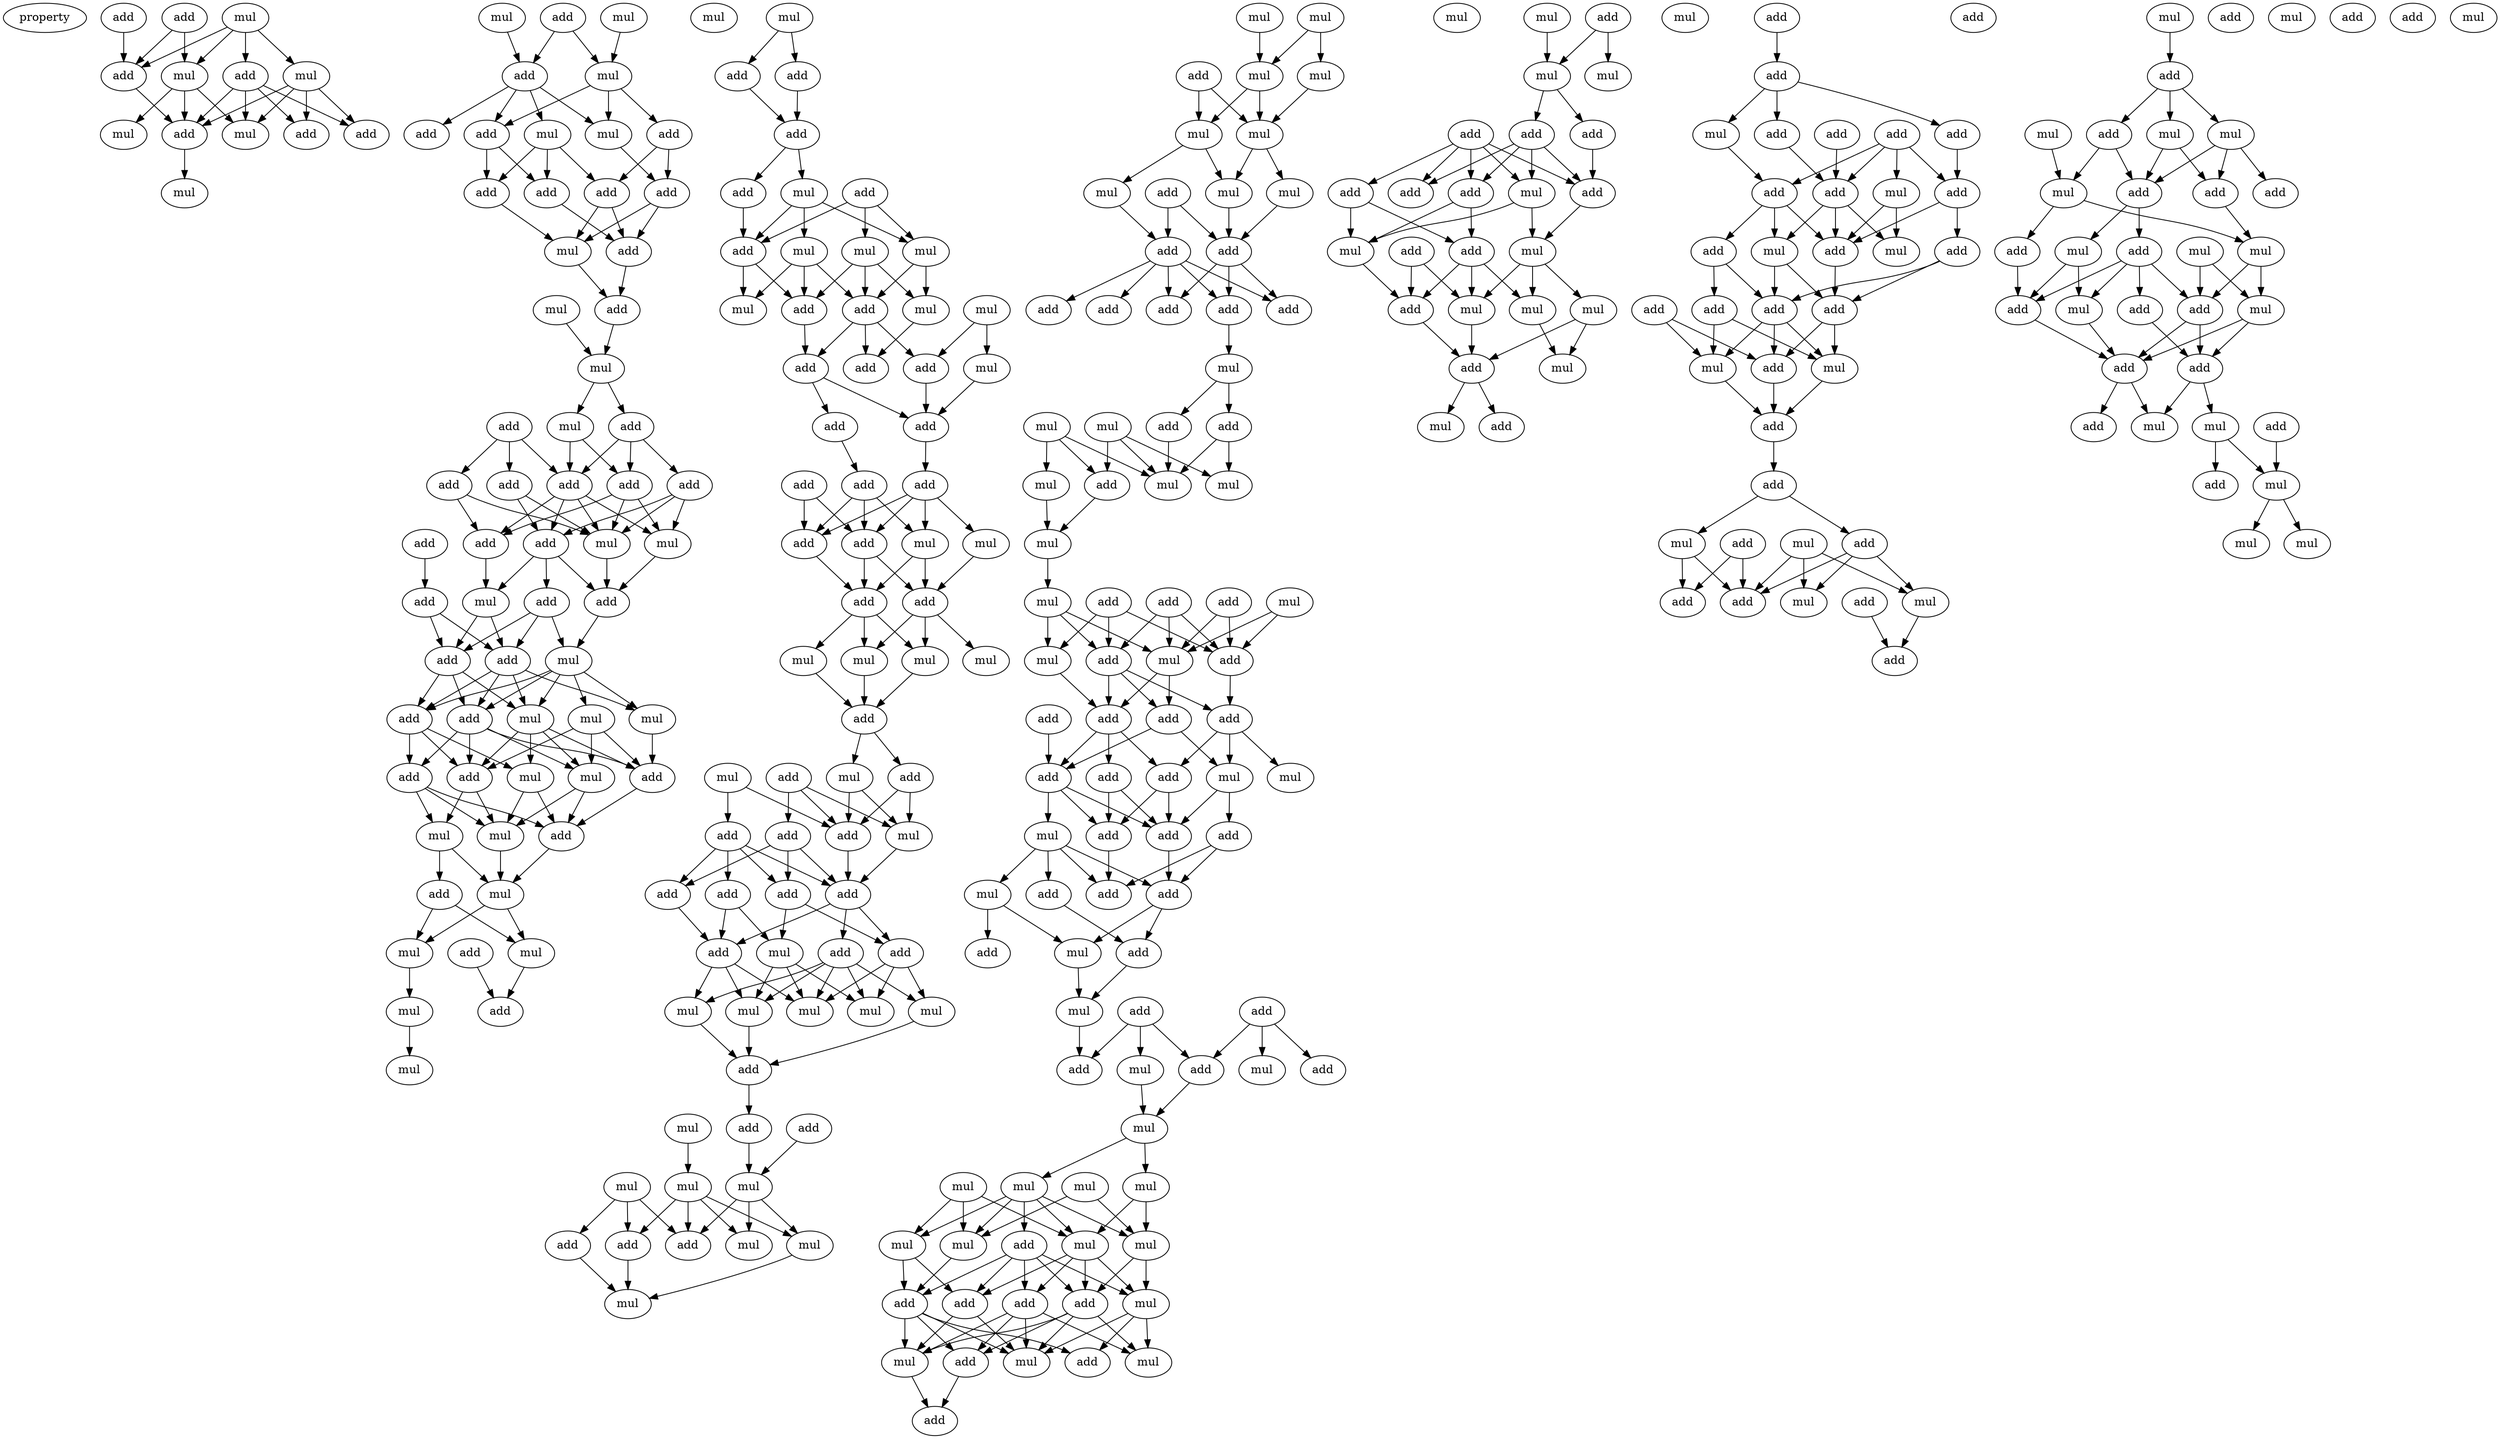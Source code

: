 digraph {
    node [fontcolor=black]
    property [mul=2,lf=1.5]
    0 [ label = add ];
    1 [ label = add ];
    2 [ label = mul ];
    3 [ label = mul ];
    4 [ label = add ];
    5 [ label = add ];
    6 [ label = mul ];
    7 [ label = add ];
    8 [ label = add ];
    9 [ label = mul ];
    10 [ label = add ];
    11 [ label = mul ];
    12 [ label = mul ];
    13 [ label = mul ];
    14 [ label = mul ];
    15 [ label = add ];
    16 [ label = mul ];
    17 [ label = add ];
    18 [ label = mul ];
    19 [ label = add ];
    20 [ label = add ];
    21 [ label = add ];
    22 [ label = mul ];
    23 [ label = mul ];
    24 [ label = add ];
    25 [ label = add ];
    26 [ label = add ];
    27 [ label = add ];
    28 [ label = mul ];
    29 [ label = add ];
    30 [ label = mul ];
    31 [ label = add ];
    32 [ label = mul ];
    33 [ label = mul ];
    34 [ label = add ];
    35 [ label = add ];
    36 [ label = add ];
    37 [ label = add ];
    38 [ label = add ];
    39 [ label = add ];
    40 [ label = add ];
    41 [ label = add ];
    42 [ label = add ];
    43 [ label = mul ];
    44 [ label = mul ];
    45 [ label = add ];
    46 [ label = mul ];
    47 [ label = add ];
    48 [ label = add ];
    49 [ label = add ];
    50 [ label = add ];
    51 [ label = add ];
    52 [ label = mul ];
    53 [ label = add ];
    54 [ label = add ];
    55 [ label = mul ];
    56 [ label = mul ];
    57 [ label = mul ];
    58 [ label = add ];
    59 [ label = add ];
    60 [ label = add ];
    61 [ label = mul ];
    62 [ label = mul ];
    63 [ label = add ];
    64 [ label = mul ];
    65 [ label = mul ];
    66 [ label = add ];
    67 [ label = mul ];
    68 [ label = mul ];
    69 [ label = mul ];
    70 [ label = add ];
    71 [ label = mul ];
    72 [ label = mul ];
    73 [ label = add ];
    74 [ label = add ];
    75 [ label = add ];
    76 [ label = mul ];
    77 [ label = add ];
    78 [ label = add ];
    79 [ label = mul ];
    80 [ label = add ];
    81 [ label = mul ];
    82 [ label = mul ];
    83 [ label = add ];
    84 [ label = mul ];
    85 [ label = mul ];
    86 [ label = mul ];
    87 [ label = add ];
    88 [ label = mul ];
    89 [ label = add ];
    90 [ label = mul ];
    91 [ label = add ];
    92 [ label = add ];
    93 [ label = add ];
    94 [ label = add ];
    95 [ label = add ];
    96 [ label = add ];
    97 [ label = add ];
    98 [ label = add ];
    99 [ label = add ];
    100 [ label = add ];
    101 [ label = mul ];
    102 [ label = mul ];
    103 [ label = add ];
    104 [ label = add ];
    105 [ label = mul ];
    106 [ label = mul ];
    107 [ label = mul ];
    108 [ label = mul ];
    109 [ label = add ];
    110 [ label = mul ];
    111 [ label = add ];
    112 [ label = mul ];
    113 [ label = add ];
    114 [ label = add ];
    115 [ label = mul ];
    116 [ label = add ];
    117 [ label = add ];
    118 [ label = add ];
    119 [ label = add ];
    120 [ label = add ];
    121 [ label = add ];
    122 [ label = add ];
    123 [ label = add ];
    124 [ label = mul ];
    125 [ label = add ];
    126 [ label = mul ];
    127 [ label = mul ];
    128 [ label = mul ];
    129 [ label = mul ];
    130 [ label = mul ];
    131 [ label = add ];
    132 [ label = add ];
    133 [ label = mul ];
    134 [ label = add ];
    135 [ label = mul ];
    136 [ label = mul ];
    137 [ label = mul ];
    138 [ label = mul ];
    139 [ label = mul ];
    140 [ label = add ];
    141 [ label = add ];
    142 [ label = add ];
    143 [ label = mul ];
    144 [ label = mul ];
    145 [ label = mul ];
    146 [ label = mul ];
    147 [ label = add ];
    148 [ label = mul ];
    149 [ label = mul ];
    150 [ label = mul ];
    151 [ label = mul ];
    152 [ label = mul ];
    153 [ label = add ];
    154 [ label = mul ];
    155 [ label = mul ];
    156 [ label = add ];
    157 [ label = add ];
    158 [ label = add ];
    159 [ label = add ];
    160 [ label = add ];
    161 [ label = add ];
    162 [ label = add ];
    163 [ label = mul ];
    164 [ label = mul ];
    165 [ label = mul ];
    166 [ label = add ];
    167 [ label = add ];
    168 [ label = mul ];
    169 [ label = mul ];
    170 [ label = mul ];
    171 [ label = add ];
    172 [ label = mul ];
    173 [ label = mul ];
    174 [ label = mul ];
    175 [ label = add ];
    176 [ label = add ];
    177 [ label = add ];
    178 [ label = mul ];
    179 [ label = add ];
    180 [ label = mul ];
    181 [ label = add ];
    182 [ label = add ];
    183 [ label = add ];
    184 [ label = add ];
    185 [ label = add ];
    186 [ label = add ];
    187 [ label = add ];
    188 [ label = mul ];
    189 [ label = mul ];
    190 [ label = add ];
    191 [ label = add ];
    192 [ label = add ];
    193 [ label = mul ];
    194 [ label = add ];
    195 [ label = mul ];
    196 [ label = add ];
    197 [ label = add ];
    198 [ label = add ];
    199 [ label = add ];
    200 [ label = add ];
    201 [ label = mul ];
    202 [ label = add ];
    203 [ label = add ];
    204 [ label = mul ];
    205 [ label = mul ];
    206 [ label = add ];
    207 [ label = add ];
    208 [ label = add ];
    209 [ label = mul ];
    210 [ label = mul ];
    211 [ label = mul ];
    212 [ label = mul ];
    213 [ label = mul ];
    214 [ label = mul ];
    215 [ label = mul ];
    216 [ label = mul ];
    217 [ label = mul ];
    218 [ label = mul ];
    219 [ label = add ];
    220 [ label = add ];
    221 [ label = add ];
    222 [ label = mul ];
    223 [ label = add ];
    224 [ label = add ];
    225 [ label = add ];
    226 [ label = mul ];
    227 [ label = add ];
    228 [ label = mul ];
    229 [ label = mul ];
    230 [ label = add ];
    231 [ label = mul ];
    232 [ label = add ];
    233 [ label = mul ];
    234 [ label = mul ];
    235 [ label = mul ];
    236 [ label = add ];
    237 [ label = add ];
    238 [ label = add ];
    239 [ label = add ];
    240 [ label = add ];
    241 [ label = add ];
    242 [ label = mul ];
    243 [ label = add ];
    244 [ label = mul ];
    245 [ label = mul ];
    246 [ label = add ];
    247 [ label = add ];
    248 [ label = add ];
    249 [ label = mul ];
    250 [ label = mul ];
    251 [ label = mul ];
    252 [ label = mul ];
    253 [ label = add ];
    254 [ label = add ];
    255 [ label = add ];
    256 [ label = mul ];
    257 [ label = add ];
    258 [ label = add ];
    259 [ label = add ];
    260 [ label = add ];
    261 [ label = mul ];
    262 [ label = add ];
    263 [ label = add ];
    264 [ label = add ];
    265 [ label = add ];
    266 [ label = add ];
    267 [ label = mul ];
    268 [ label = add ];
    269 [ label = mul ];
    270 [ label = add ];
    271 [ label = add ];
    272 [ label = mul ];
    273 [ label = add ];
    274 [ label = add ];
    275 [ label = add ];
    276 [ label = add ];
    277 [ label = mul ];
    278 [ label = add ];
    279 [ label = mul ];
    280 [ label = add ];
    281 [ label = add ];
    282 [ label = mul ];
    283 [ label = mul ];
    284 [ label = add ];
    285 [ label = add ];
    286 [ label = add ];
    287 [ label = mul ];
    288 [ label = add ];
    289 [ label = add ];
    290 [ label = mul ];
    291 [ label = add ];
    292 [ label = mul ];
    293 [ label = add ];
    294 [ label = add ];
    295 [ label = mul ];
    296 [ label = mul ];
    297 [ label = mul ];
    298 [ label = mul ];
    299 [ label = add ];
    300 [ label = mul ];
    301 [ label = add ];
    302 [ label = add ];
    303 [ label = add ];
    304 [ label = mul ];
    305 [ label = add ];
    306 [ label = mul ];
    307 [ label = add ];
    308 [ label = mul ];
    309 [ label = add ];
    310 [ label = add ];
    311 [ label = mul ];
    312 [ label = add ];
    313 [ label = mul ];
    314 [ label = add ];
    315 [ label = add ];
    316 [ label = add ];
    317 [ label = add ];
    318 [ label = mul ];
    319 [ label = add ];
    320 [ label = mul ];
    321 [ label = add ];
    322 [ label = mul ];
    323 [ label = mul ];
    324 [ label = mul ];
    325 [ label = add ];
    326 [ label = mul ];
    0 -> 3 [ name = 0 ];
    0 -> 4 [ name = 1 ];
    1 -> 4 [ name = 2 ];
    2 -> 3 [ name = 3 ];
    2 -> 4 [ name = 4 ];
    2 -> 5 [ name = 5 ];
    2 -> 6 [ name = 6 ];
    3 -> 8 [ name = 7 ];
    3 -> 9 [ name = 8 ];
    3 -> 11 [ name = 9 ];
    4 -> 8 [ name = 10 ];
    5 -> 7 [ name = 11 ];
    5 -> 8 [ name = 12 ];
    5 -> 10 [ name = 13 ];
    5 -> 11 [ name = 14 ];
    6 -> 7 [ name = 15 ];
    6 -> 8 [ name = 16 ];
    6 -> 10 [ name = 17 ];
    6 -> 11 [ name = 18 ];
    8 -> 12 [ name = 19 ];
    13 -> 17 [ name = 20 ];
    15 -> 17 [ name = 21 ];
    15 -> 18 [ name = 22 ];
    16 -> 18 [ name = 23 ];
    17 -> 19 [ name = 24 ];
    17 -> 21 [ name = 25 ];
    17 -> 22 [ name = 26 ];
    17 -> 23 [ name = 27 ];
    18 -> 19 [ name = 28 ];
    18 -> 20 [ name = 29 ];
    18 -> 22 [ name = 30 ];
    19 -> 24 [ name = 31 ];
    19 -> 27 [ name = 32 ];
    20 -> 25 [ name = 33 ];
    20 -> 26 [ name = 34 ];
    22 -> 26 [ name = 35 ];
    23 -> 24 [ name = 36 ];
    23 -> 25 [ name = 37 ];
    23 -> 27 [ name = 38 ];
    24 -> 28 [ name = 39 ];
    25 -> 28 [ name = 40 ];
    25 -> 29 [ name = 41 ];
    26 -> 28 [ name = 42 ];
    26 -> 29 [ name = 43 ];
    27 -> 29 [ name = 44 ];
    28 -> 31 [ name = 45 ];
    29 -> 31 [ name = 46 ];
    30 -> 32 [ name = 47 ];
    31 -> 32 [ name = 48 ];
    32 -> 33 [ name = 49 ];
    32 -> 34 [ name = 50 ];
    33 -> 37 [ name = 51 ];
    33 -> 39 [ name = 52 ];
    34 -> 36 [ name = 53 ];
    34 -> 37 [ name = 54 ];
    34 -> 39 [ name = 55 ];
    35 -> 37 [ name = 56 ];
    35 -> 38 [ name = 57 ];
    35 -> 40 [ name = 58 ];
    36 -> 42 [ name = 59 ];
    36 -> 43 [ name = 60 ];
    36 -> 44 [ name = 61 ];
    37 -> 42 [ name = 62 ];
    37 -> 43 [ name = 63 ];
    37 -> 44 [ name = 64 ];
    37 -> 45 [ name = 65 ];
    38 -> 44 [ name = 66 ];
    38 -> 45 [ name = 67 ];
    39 -> 43 [ name = 68 ];
    39 -> 44 [ name = 69 ];
    39 -> 45 [ name = 70 ];
    40 -> 42 [ name = 71 ];
    40 -> 44 [ name = 72 ];
    41 -> 47 [ name = 73 ];
    42 -> 46 [ name = 74 ];
    42 -> 48 [ name = 75 ];
    42 -> 49 [ name = 76 ];
    43 -> 48 [ name = 77 ];
    44 -> 48 [ name = 78 ];
    45 -> 46 [ name = 79 ];
    46 -> 50 [ name = 80 ];
    46 -> 51 [ name = 81 ];
    47 -> 50 [ name = 82 ];
    47 -> 51 [ name = 83 ];
    48 -> 52 [ name = 84 ];
    49 -> 50 [ name = 85 ];
    49 -> 51 [ name = 86 ];
    49 -> 52 [ name = 87 ];
    50 -> 53 [ name = 88 ];
    50 -> 54 [ name = 89 ];
    50 -> 56 [ name = 90 ];
    50 -> 57 [ name = 91 ];
    51 -> 53 [ name = 92 ];
    51 -> 54 [ name = 93 ];
    51 -> 57 [ name = 94 ];
    52 -> 53 [ name = 95 ];
    52 -> 54 [ name = 96 ];
    52 -> 55 [ name = 97 ];
    52 -> 56 [ name = 98 ];
    52 -> 57 [ name = 99 ];
    53 -> 58 [ name = 100 ];
    53 -> 59 [ name = 101 ];
    53 -> 61 [ name = 102 ];
    54 -> 58 [ name = 103 ];
    54 -> 59 [ name = 104 ];
    54 -> 60 [ name = 105 ];
    54 -> 62 [ name = 106 ];
    55 -> 58 [ name = 107 ];
    55 -> 60 [ name = 108 ];
    55 -> 62 [ name = 109 ];
    56 -> 60 [ name = 110 ];
    57 -> 58 [ name = 111 ];
    57 -> 60 [ name = 112 ];
    57 -> 61 [ name = 113 ];
    57 -> 62 [ name = 114 ];
    58 -> 64 [ name = 115 ];
    58 -> 65 [ name = 116 ];
    59 -> 63 [ name = 117 ];
    59 -> 64 [ name = 118 ];
    59 -> 65 [ name = 119 ];
    60 -> 63 [ name = 120 ];
    61 -> 63 [ name = 121 ];
    61 -> 65 [ name = 122 ];
    62 -> 63 [ name = 123 ];
    62 -> 65 [ name = 124 ];
    63 -> 67 [ name = 125 ];
    64 -> 66 [ name = 126 ];
    64 -> 67 [ name = 127 ];
    65 -> 67 [ name = 128 ];
    66 -> 68 [ name = 129 ];
    66 -> 69 [ name = 130 ];
    67 -> 68 [ name = 131 ];
    67 -> 69 [ name = 132 ];
    68 -> 71 [ name = 133 ];
    69 -> 73 [ name = 134 ];
    70 -> 73 [ name = 135 ];
    71 -> 76 [ name = 136 ];
    72 -> 74 [ name = 137 ];
    72 -> 75 [ name = 138 ];
    74 -> 77 [ name = 139 ];
    75 -> 77 [ name = 140 ];
    77 -> 79 [ name = 141 ];
    77 -> 80 [ name = 142 ];
    78 -> 82 [ name = 143 ];
    78 -> 83 [ name = 144 ];
    78 -> 84 [ name = 145 ];
    79 -> 81 [ name = 146 ];
    79 -> 83 [ name = 147 ];
    79 -> 84 [ name = 148 ];
    80 -> 83 [ name = 149 ];
    81 -> 86 [ name = 150 ];
    81 -> 87 [ name = 151 ];
    81 -> 89 [ name = 152 ];
    82 -> 87 [ name = 153 ];
    82 -> 88 [ name = 154 ];
    82 -> 89 [ name = 155 ];
    83 -> 86 [ name = 156 ];
    83 -> 89 [ name = 157 ];
    84 -> 87 [ name = 158 ];
    84 -> 88 [ name = 159 ];
    85 -> 90 [ name = 160 ];
    85 -> 93 [ name = 161 ];
    87 -> 91 [ name = 162 ];
    87 -> 92 [ name = 163 ];
    87 -> 93 [ name = 164 ];
    88 -> 91 [ name = 165 ];
    89 -> 92 [ name = 166 ];
    90 -> 94 [ name = 167 ];
    92 -> 94 [ name = 168 ];
    92 -> 95 [ name = 169 ];
    93 -> 94 [ name = 170 ];
    94 -> 98 [ name = 171 ];
    95 -> 97 [ name = 172 ];
    96 -> 99 [ name = 173 ];
    96 -> 100 [ name = 174 ];
    97 -> 99 [ name = 175 ];
    97 -> 100 [ name = 176 ];
    97 -> 102 [ name = 177 ];
    98 -> 99 [ name = 178 ];
    98 -> 100 [ name = 179 ];
    98 -> 101 [ name = 180 ];
    98 -> 102 [ name = 181 ];
    99 -> 103 [ name = 182 ];
    99 -> 104 [ name = 183 ];
    100 -> 104 [ name = 184 ];
    101 -> 103 [ name = 185 ];
    102 -> 103 [ name = 186 ];
    102 -> 104 [ name = 187 ];
    103 -> 105 [ name = 188 ];
    103 -> 107 [ name = 189 ];
    103 -> 108 [ name = 190 ];
    104 -> 106 [ name = 191 ];
    104 -> 107 [ name = 192 ];
    104 -> 108 [ name = 193 ];
    106 -> 109 [ name = 194 ];
    107 -> 109 [ name = 195 ];
    108 -> 109 [ name = 196 ];
    109 -> 110 [ name = 197 ];
    109 -> 113 [ name = 198 ];
    110 -> 115 [ name = 199 ];
    110 -> 116 [ name = 200 ];
    111 -> 114 [ name = 201 ];
    111 -> 115 [ name = 202 ];
    111 -> 116 [ name = 203 ];
    112 -> 116 [ name = 204 ];
    112 -> 117 [ name = 205 ];
    113 -> 115 [ name = 206 ];
    113 -> 116 [ name = 207 ];
    114 -> 118 [ name = 208 ];
    114 -> 119 [ name = 209 ];
    114 -> 121 [ name = 210 ];
    115 -> 119 [ name = 211 ];
    116 -> 119 [ name = 212 ];
    117 -> 118 [ name = 213 ];
    117 -> 119 [ name = 214 ];
    117 -> 120 [ name = 215 ];
    117 -> 121 [ name = 216 ];
    118 -> 122 [ name = 217 ];
    119 -> 122 [ name = 218 ];
    119 -> 123 [ name = 219 ];
    119 -> 125 [ name = 220 ];
    120 -> 122 [ name = 221 ];
    120 -> 124 [ name = 222 ];
    121 -> 124 [ name = 223 ];
    121 -> 125 [ name = 224 ];
    122 -> 126 [ name = 225 ];
    122 -> 127 [ name = 226 ];
    122 -> 128 [ name = 227 ];
    123 -> 126 [ name = 228 ];
    123 -> 127 [ name = 229 ];
    123 -> 128 [ name = 230 ];
    123 -> 129 [ name = 231 ];
    123 -> 130 [ name = 232 ];
    124 -> 126 [ name = 233 ];
    124 -> 128 [ name = 234 ];
    124 -> 130 [ name = 235 ];
    125 -> 128 [ name = 236 ];
    125 -> 129 [ name = 237 ];
    125 -> 130 [ name = 238 ];
    126 -> 131 [ name = 239 ];
    127 -> 131 [ name = 240 ];
    129 -> 131 [ name = 241 ];
    131 -> 132 [ name = 242 ];
    132 -> 137 [ name = 243 ];
    133 -> 136 [ name = 244 ];
    134 -> 137 [ name = 245 ];
    135 -> 140 [ name = 246 ];
    135 -> 141 [ name = 247 ];
    135 -> 142 [ name = 248 ];
    136 -> 138 [ name = 249 ];
    136 -> 139 [ name = 250 ];
    136 -> 140 [ name = 251 ];
    136 -> 142 [ name = 252 ];
    137 -> 138 [ name = 253 ];
    137 -> 139 [ name = 254 ];
    137 -> 140 [ name = 255 ];
    138 -> 143 [ name = 256 ];
    141 -> 143 [ name = 257 ];
    142 -> 143 [ name = 258 ];
    144 -> 146 [ name = 259 ];
    144 -> 149 [ name = 260 ];
    145 -> 149 [ name = 261 ];
    146 -> 151 [ name = 262 ];
    147 -> 150 [ name = 263 ];
    147 -> 151 [ name = 264 ];
    149 -> 150 [ name = 265 ];
    149 -> 151 [ name = 266 ];
    150 -> 152 [ name = 267 ];
    150 -> 154 [ name = 268 ];
    151 -> 152 [ name = 269 ];
    151 -> 155 [ name = 270 ];
    152 -> 157 [ name = 271 ];
    153 -> 156 [ name = 272 ];
    153 -> 157 [ name = 273 ];
    154 -> 156 [ name = 274 ];
    155 -> 157 [ name = 275 ];
    156 -> 158 [ name = 276 ];
    156 -> 159 [ name = 277 ];
    156 -> 160 [ name = 278 ];
    156 -> 161 [ name = 279 ];
    156 -> 162 [ name = 280 ];
    157 -> 158 [ name = 281 ];
    157 -> 160 [ name = 282 ];
    157 -> 161 [ name = 283 ];
    158 -> 163 [ name = 284 ];
    163 -> 166 [ name = 285 ];
    163 -> 167 [ name = 286 ];
    164 -> 169 [ name = 287 ];
    164 -> 170 [ name = 288 ];
    164 -> 171 [ name = 289 ];
    165 -> 168 [ name = 290 ];
    165 -> 169 [ name = 291 ];
    165 -> 171 [ name = 292 ];
    166 -> 169 [ name = 293 ];
    167 -> 168 [ name = 294 ];
    167 -> 169 [ name = 295 ];
    170 -> 172 [ name = 296 ];
    171 -> 172 [ name = 297 ];
    172 -> 174 [ name = 298 ];
    173 -> 180 [ name = 299 ];
    173 -> 181 [ name = 300 ];
    174 -> 178 [ name = 301 ];
    174 -> 179 [ name = 302 ];
    174 -> 180 [ name = 303 ];
    175 -> 178 [ name = 304 ];
    175 -> 179 [ name = 305 ];
    175 -> 181 [ name = 306 ];
    176 -> 180 [ name = 307 ];
    176 -> 181 [ name = 308 ];
    177 -> 179 [ name = 309 ];
    177 -> 180 [ name = 310 ];
    177 -> 181 [ name = 311 ];
    178 -> 184 [ name = 312 ];
    179 -> 183 [ name = 313 ];
    179 -> 184 [ name = 314 ];
    179 -> 185 [ name = 315 ];
    180 -> 184 [ name = 316 ];
    180 -> 185 [ name = 317 ];
    181 -> 183 [ name = 318 ];
    182 -> 190 [ name = 319 ];
    183 -> 187 [ name = 320 ];
    183 -> 188 [ name = 321 ];
    183 -> 189 [ name = 322 ];
    184 -> 186 [ name = 323 ];
    184 -> 187 [ name = 324 ];
    184 -> 190 [ name = 325 ];
    185 -> 188 [ name = 326 ];
    185 -> 190 [ name = 327 ];
    186 -> 192 [ name = 328 ];
    186 -> 194 [ name = 329 ];
    187 -> 192 [ name = 330 ];
    187 -> 194 [ name = 331 ];
    188 -> 191 [ name = 332 ];
    188 -> 192 [ name = 333 ];
    190 -> 192 [ name = 334 ];
    190 -> 193 [ name = 335 ];
    190 -> 194 [ name = 336 ];
    191 -> 197 [ name = 337 ];
    191 -> 198 [ name = 338 ];
    192 -> 197 [ name = 339 ];
    193 -> 195 [ name = 340 ];
    193 -> 196 [ name = 341 ];
    193 -> 197 [ name = 342 ];
    193 -> 198 [ name = 343 ];
    194 -> 198 [ name = 344 ];
    195 -> 199 [ name = 345 ];
    195 -> 201 [ name = 346 ];
    196 -> 200 [ name = 347 ];
    197 -> 200 [ name = 348 ];
    197 -> 201 [ name = 349 ];
    200 -> 204 [ name = 350 ];
    201 -> 204 [ name = 351 ];
    202 -> 205 [ name = 352 ];
    202 -> 206 [ name = 353 ];
    202 -> 208 [ name = 354 ];
    203 -> 206 [ name = 355 ];
    203 -> 207 [ name = 356 ];
    203 -> 209 [ name = 357 ];
    204 -> 208 [ name = 358 ];
    205 -> 210 [ name = 359 ];
    206 -> 210 [ name = 360 ];
    210 -> 212 [ name = 361 ];
    210 -> 213 [ name = 362 ];
    211 -> 215 [ name = 363 ];
    211 -> 217 [ name = 364 ];
    212 -> 215 [ name = 365 ];
    212 -> 218 [ name = 366 ];
    213 -> 215 [ name = 367 ];
    213 -> 216 [ name = 368 ];
    213 -> 217 [ name = 369 ];
    213 -> 218 [ name = 370 ];
    213 -> 219 [ name = 371 ];
    214 -> 216 [ name = 372 ];
    214 -> 217 [ name = 373 ];
    214 -> 218 [ name = 374 ];
    215 -> 222 [ name = 375 ];
    215 -> 224 [ name = 376 ];
    216 -> 220 [ name = 377 ];
    216 -> 221 [ name = 378 ];
    217 -> 221 [ name = 379 ];
    218 -> 220 [ name = 380 ];
    218 -> 222 [ name = 381 ];
    218 -> 223 [ name = 382 ];
    218 -> 224 [ name = 383 ];
    219 -> 220 [ name = 384 ];
    219 -> 221 [ name = 385 ];
    219 -> 222 [ name = 386 ];
    219 -> 223 [ name = 387 ];
    219 -> 224 [ name = 388 ];
    220 -> 226 [ name = 389 ];
    220 -> 229 [ name = 390 ];
    221 -> 225 [ name = 391 ];
    221 -> 226 [ name = 392 ];
    221 -> 227 [ name = 393 ];
    221 -> 229 [ name = 394 ];
    222 -> 226 [ name = 395 ];
    222 -> 227 [ name = 396 ];
    222 -> 228 [ name = 397 ];
    223 -> 225 [ name = 398 ];
    223 -> 226 [ name = 399 ];
    223 -> 228 [ name = 400 ];
    223 -> 229 [ name = 401 ];
    224 -> 225 [ name = 402 ];
    224 -> 226 [ name = 403 ];
    224 -> 228 [ name = 404 ];
    224 -> 229 [ name = 405 ];
    225 -> 230 [ name = 406 ];
    229 -> 230 [ name = 407 ];
    231 -> 234 [ name = 408 ];
    232 -> 234 [ name = 409 ];
    232 -> 235 [ name = 410 ];
    234 -> 236 [ name = 411 ];
    234 -> 237 [ name = 412 ];
    236 -> 240 [ name = 413 ];
    237 -> 239 [ name = 414 ];
    237 -> 240 [ name = 415 ];
    237 -> 242 [ name = 416 ];
    237 -> 243 [ name = 417 ];
    238 -> 239 [ name = 418 ];
    238 -> 240 [ name = 419 ];
    238 -> 241 [ name = 420 ];
    238 -> 242 [ name = 421 ];
    238 -> 243 [ name = 422 ];
    239 -> 245 [ name = 423 ];
    239 -> 246 [ name = 424 ];
    240 -> 244 [ name = 425 ];
    241 -> 245 [ name = 426 ];
    241 -> 246 [ name = 427 ];
    242 -> 244 [ name = 428 ];
    242 -> 245 [ name = 429 ];
    244 -> 249 [ name = 430 ];
    244 -> 250 [ name = 431 ];
    244 -> 251 [ name = 432 ];
    245 -> 248 [ name = 433 ];
    246 -> 248 [ name = 434 ];
    246 -> 250 [ name = 435 ];
    246 -> 251 [ name = 436 ];
    247 -> 248 [ name = 437 ];
    247 -> 250 [ name = 438 ];
    248 -> 253 [ name = 439 ];
    249 -> 252 [ name = 440 ];
    249 -> 253 [ name = 441 ];
    250 -> 253 [ name = 442 ];
    251 -> 252 [ name = 443 ];
    253 -> 256 [ name = 444 ];
    253 -> 257 [ name = 445 ];
    254 -> 258 [ name = 446 ];
    258 -> 259 [ name = 447 ];
    258 -> 260 [ name = 448 ];
    258 -> 261 [ name = 449 ];
    259 -> 265 [ name = 450 ];
    260 -> 266 [ name = 451 ];
    261 -> 264 [ name = 452 ];
    262 -> 264 [ name = 453 ];
    262 -> 265 [ name = 454 ];
    262 -> 266 [ name = 455 ];
    262 -> 267 [ name = 456 ];
    263 -> 266 [ name = 457 ];
    264 -> 268 [ name = 458 ];
    264 -> 271 [ name = 459 ];
    264 -> 272 [ name = 460 ];
    265 -> 268 [ name = 461 ];
    265 -> 270 [ name = 462 ];
    266 -> 268 [ name = 463 ];
    266 -> 269 [ name = 464 ];
    266 -> 272 [ name = 465 ];
    267 -> 268 [ name = 466 ];
    267 -> 269 [ name = 467 ];
    268 -> 274 [ name = 468 ];
    270 -> 274 [ name = 469 ];
    270 -> 276 [ name = 470 ];
    271 -> 275 [ name = 471 ];
    271 -> 276 [ name = 472 ];
    272 -> 274 [ name = 473 ];
    272 -> 276 [ name = 474 ];
    273 -> 277 [ name = 475 ];
    273 -> 278 [ name = 476 ];
    274 -> 278 [ name = 477 ];
    274 -> 279 [ name = 478 ];
    275 -> 277 [ name = 479 ];
    275 -> 279 [ name = 480 ];
    276 -> 277 [ name = 481 ];
    276 -> 278 [ name = 482 ];
    276 -> 279 [ name = 483 ];
    277 -> 280 [ name = 484 ];
    278 -> 280 [ name = 485 ];
    279 -> 280 [ name = 486 ];
    280 -> 281 [ name = 487 ];
    281 -> 282 [ name = 488 ];
    281 -> 285 [ name = 489 ];
    282 -> 286 [ name = 490 ];
    282 -> 288 [ name = 491 ];
    283 -> 287 [ name = 492 ];
    283 -> 288 [ name = 493 ];
    283 -> 290 [ name = 494 ];
    284 -> 286 [ name = 495 ];
    284 -> 288 [ name = 496 ];
    285 -> 287 [ name = 497 ];
    285 -> 288 [ name = 498 ];
    285 -> 290 [ name = 499 ];
    287 -> 291 [ name = 500 ];
    289 -> 291 [ name = 501 ];
    292 -> 293 [ name = 502 ];
    293 -> 295 [ name = 503 ];
    293 -> 298 [ name = 504 ];
    293 -> 299 [ name = 505 ];
    295 -> 301 [ name = 506 ];
    295 -> 302 [ name = 507 ];
    295 -> 303 [ name = 508 ];
    296 -> 300 [ name = 509 ];
    298 -> 302 [ name = 510 ];
    298 -> 303 [ name = 511 ];
    299 -> 300 [ name = 512 ];
    299 -> 302 [ name = 513 ];
    300 -> 306 [ name = 514 ];
    300 -> 307 [ name = 515 ];
    302 -> 305 [ name = 516 ];
    302 -> 308 [ name = 517 ];
    303 -> 306 [ name = 518 ];
    304 -> 310 [ name = 519 ];
    304 -> 313 [ name = 520 ];
    305 -> 309 [ name = 521 ];
    305 -> 310 [ name = 522 ];
    305 -> 311 [ name = 523 ];
    305 -> 312 [ name = 524 ];
    306 -> 310 [ name = 525 ];
    306 -> 313 [ name = 526 ];
    307 -> 309 [ name = 527 ];
    308 -> 309 [ name = 528 ];
    308 -> 311 [ name = 529 ];
    309 -> 314 [ name = 530 ];
    310 -> 314 [ name = 531 ];
    310 -> 315 [ name = 532 ];
    311 -> 314 [ name = 533 ];
    312 -> 315 [ name = 534 ];
    313 -> 314 [ name = 535 ];
    313 -> 315 [ name = 536 ];
    314 -> 317 [ name = 537 ];
    314 -> 320 [ name = 538 ];
    315 -> 318 [ name = 539 ];
    315 -> 320 [ name = 540 ];
    316 -> 322 [ name = 541 ];
    318 -> 321 [ name = 542 ];
    318 -> 322 [ name = 543 ];
    322 -> 323 [ name = 544 ];
    322 -> 324 [ name = 545 ];
}
